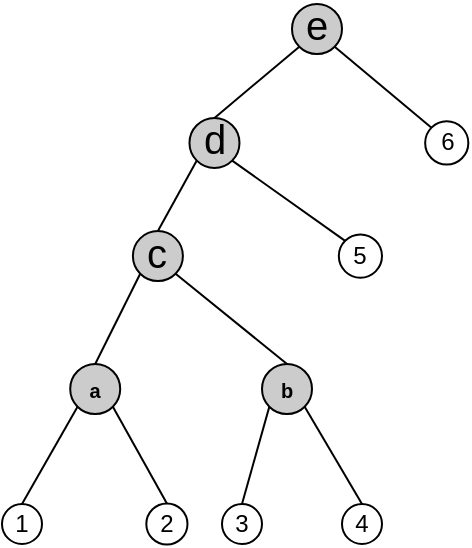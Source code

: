 <mxfile version="22.1.21" type="github">
  <diagram name="Page-1" id="9nLId5k3Yff63Bz5OH_D">
    <mxGraphModel dx="-207" dy="1472" grid="1" gridSize="10" guides="1" tooltips="1" connect="1" arrows="1" fold="1" page="1" pageScale="1" pageWidth="850" pageHeight="1100" math="0" shadow="0">
      <root>
        <mxCell id="0" />
        <mxCell id="1" parent="0" />
        <mxCell id="TPjln3N7VkVI3ZfMpHSB-58" value="&lt;b style=&quot;font-size: 10px;&quot;&gt;b&lt;br style=&quot;font-size: 10px;&quot;&gt;&lt;/b&gt;" style="ellipse;whiteSpace=wrap;html=1;aspect=fixed;fontSize=10;fillColor=#CCCCCC;" parent="1" vertex="1">
          <mxGeometry x="1050.0" y="-669.998" width="25" height="25" as="geometry" />
        </mxCell>
        <mxCell id="TPjln3N7VkVI3ZfMpHSB-59" value="&lt;span style=&quot;font-size: 20px;&quot;&gt;&lt;font style=&quot;font-size: 20px;&quot;&gt;e&lt;/font&gt;&lt;br style=&quot;font-size: 20px;&quot;&gt;&lt;/span&gt;" style="ellipse;whiteSpace=wrap;html=1;aspect=fixed;fontSize=20;fillColor=#CCCCCC;verticalAlign=bottom;fontStyle=0" parent="1" vertex="1">
          <mxGeometry x="1065.001" y="-850" width="25" height="25" as="geometry" />
        </mxCell>
        <mxCell id="TPjln3N7VkVI3ZfMpHSB-60" value="1" style="ellipse;whiteSpace=wrap;html=1;aspect=fixed;fontSize=12;" parent="1" vertex="1">
          <mxGeometry x="920" y="-600.0" width="20" height="20" as="geometry" />
        </mxCell>
        <mxCell id="TPjln3N7VkVI3ZfMpHSB-61" value="3" style="ellipse;whiteSpace=wrap;html=1;aspect=fixed;fontSize=12;" parent="1" vertex="1">
          <mxGeometry x="1030.0" y="-600.0" width="20" height="20" as="geometry" />
        </mxCell>
        <mxCell id="TPjln3N7VkVI3ZfMpHSB-62" value="4" style="ellipse;whiteSpace=wrap;html=1;aspect=fixed;fontSize=12;" parent="1" vertex="1">
          <mxGeometry x="1090.0" y="-600.0" width="20" height="20" as="geometry" />
        </mxCell>
        <mxCell id="TPjln3N7VkVI3ZfMpHSB-63" value="5" style="ellipse;whiteSpace=wrap;html=1;aspect=fixed;fontSize=12;" parent="1" vertex="1">
          <mxGeometry x="1088.414" y="-734.751" width="21.581" height="21.581" as="geometry" />
        </mxCell>
        <mxCell id="TPjln3N7VkVI3ZfMpHSB-65" value="&lt;b style=&quot;font-size: 10px;&quot;&gt;a&lt;br style=&quot;font-size: 10px;&quot;&gt;&lt;/b&gt;" style="ellipse;whiteSpace=wrap;html=1;aspect=fixed;fontSize=10;fillColor=#CCCCCC;" parent="1" vertex="1">
          <mxGeometry x="954.103" y="-669.998" width="25" height="25" as="geometry" />
        </mxCell>
        <mxCell id="TPjln3N7VkVI3ZfMpHSB-66" value="2" style="ellipse;whiteSpace=wrap;html=1;aspect=fixed;fontSize=12;" parent="1" vertex="1">
          <mxGeometry x="992.16" y="-600.29" width="20.581" height="20.58" as="geometry" />
        </mxCell>
        <mxCell id="TPjln3N7VkVI3ZfMpHSB-68" value="6" style="ellipse;whiteSpace=wrap;html=1;aspect=fixed;fontSize=12;" parent="1" vertex="1">
          <mxGeometry x="1131.584" y="-791.331" width="21.581" height="21.581" as="geometry" />
        </mxCell>
        <mxCell id="TPjln3N7VkVI3ZfMpHSB-69" value="&lt;span style=&quot;font-size: 20px;&quot;&gt;&lt;font style=&quot;font-size: 20px;&quot;&gt;d&lt;/font&gt;&lt;br style=&quot;font-size: 20px;&quot;&gt;&lt;/span&gt;" style="ellipse;whiteSpace=wrap;html=1;aspect=fixed;fontSize=20;fillColor=#CCCCCC;verticalAlign=bottom;fontStyle=0" parent="1" vertex="1">
          <mxGeometry x="1013.741" y="-793.04" width="25" height="25" as="geometry" />
        </mxCell>
        <mxCell id="TPjln3N7VkVI3ZfMpHSB-70" value="&lt;span style=&quot;font-size: 20px;&quot;&gt;&lt;span style=&quot;font-size: 20px;&quot;&gt;c&lt;/span&gt;&lt;br style=&quot;font-size: 20px;&quot;&gt;&lt;/span&gt;" style="ellipse;whiteSpace=wrap;html=1;fontSize=20;fillColor=#CCCCCC;aspect=fixed;align=center;verticalAlign=bottom;fontStyle=0" parent="1" vertex="1">
          <mxGeometry x="985.451" y="-736.46" width="25" height="25" as="geometry" />
        </mxCell>
        <mxCell id="TPjln3N7VkVI3ZfMpHSB-71" value="" style="endArrow=none;html=1;rounded=0;entryX=1;entryY=1;entryDx=0;entryDy=0;exitX=0.5;exitY=0;exitDx=0;exitDy=0;" parent="1" source="TPjln3N7VkVI3ZfMpHSB-66" target="TPjln3N7VkVI3ZfMpHSB-65" edge="1">
          <mxGeometry width="50" height="50" relative="1" as="geometry">
            <mxPoint x="1170" y="-690" as="sourcePoint" />
            <mxPoint x="1220" y="-740" as="targetPoint" />
          </mxGeometry>
        </mxCell>
        <mxCell id="TPjln3N7VkVI3ZfMpHSB-72" value="" style="endArrow=none;html=1;rounded=0;exitX=0;exitY=1;exitDx=0;exitDy=0;entryX=0.5;entryY=0;entryDx=0;entryDy=0;" parent="1" source="TPjln3N7VkVI3ZfMpHSB-65" target="TPjln3N7VkVI3ZfMpHSB-60" edge="1">
          <mxGeometry width="50" height="50" relative="1" as="geometry">
            <mxPoint x="1100" y="-660" as="sourcePoint" />
            <mxPoint x="1150" y="-710" as="targetPoint" />
          </mxGeometry>
        </mxCell>
        <mxCell id="TPjln3N7VkVI3ZfMpHSB-73" value="" style="endArrow=none;html=1;rounded=0;exitX=1;exitY=1;exitDx=0;exitDy=0;entryX=0.5;entryY=0;entryDx=0;entryDy=0;" parent="1" source="TPjln3N7VkVI3ZfMpHSB-70" target="TPjln3N7VkVI3ZfMpHSB-58" edge="1">
          <mxGeometry width="50" height="50" relative="1" as="geometry">
            <mxPoint x="1130" y="-680" as="sourcePoint" />
            <mxPoint x="1180" y="-730" as="targetPoint" />
          </mxGeometry>
        </mxCell>
        <mxCell id="TPjln3N7VkVI3ZfMpHSB-74" value="" style="endArrow=none;html=1;rounded=0;entryX=1;entryY=1;entryDx=0;entryDy=0;exitX=0;exitY=0;exitDx=0;exitDy=0;" parent="1" source="TPjln3N7VkVI3ZfMpHSB-63" target="TPjln3N7VkVI3ZfMpHSB-69" edge="1">
          <mxGeometry width="50" height="50" relative="1" as="geometry">
            <mxPoint x="1130" y="-680" as="sourcePoint" />
            <mxPoint x="1180" y="-730" as="targetPoint" />
          </mxGeometry>
        </mxCell>
        <mxCell id="TPjln3N7VkVI3ZfMpHSB-75" value="" style="endArrow=none;html=1;rounded=0;entryX=1;entryY=1;entryDx=0;entryDy=0;exitX=0;exitY=0;exitDx=0;exitDy=0;" parent="1" source="TPjln3N7VkVI3ZfMpHSB-68" target="TPjln3N7VkVI3ZfMpHSB-59" edge="1">
          <mxGeometry width="50" height="50" relative="1" as="geometry">
            <mxPoint x="1130" y="-680" as="sourcePoint" />
            <mxPoint x="1180" y="-730" as="targetPoint" />
          </mxGeometry>
        </mxCell>
        <mxCell id="TPjln3N7VkVI3ZfMpHSB-77" value="" style="endArrow=none;html=1;rounded=0;entryX=0;entryY=1;entryDx=0;entryDy=0;exitX=0.5;exitY=0;exitDx=0;exitDy=0;" parent="1" source="TPjln3N7VkVI3ZfMpHSB-65" target="TPjln3N7VkVI3ZfMpHSB-70" edge="1">
          <mxGeometry width="50" height="50" relative="1" as="geometry">
            <mxPoint x="1080" y="-670" as="sourcePoint" />
            <mxPoint x="1130" y="-720" as="targetPoint" />
          </mxGeometry>
        </mxCell>
        <mxCell id="TPjln3N7VkVI3ZfMpHSB-78" value="" style="endArrow=none;html=1;rounded=0;entryX=0;entryY=1;entryDx=0;entryDy=0;exitX=0.5;exitY=0;exitDx=0;exitDy=0;" parent="1" source="TPjln3N7VkVI3ZfMpHSB-70" target="TPjln3N7VkVI3ZfMpHSB-69" edge="1">
          <mxGeometry width="50" height="50" relative="1" as="geometry">
            <mxPoint x="1080" y="-670" as="sourcePoint" />
            <mxPoint x="1130" y="-720" as="targetPoint" />
          </mxGeometry>
        </mxCell>
        <mxCell id="TPjln3N7VkVI3ZfMpHSB-79" value="" style="endArrow=none;html=1;rounded=0;entryX=0;entryY=1;entryDx=0;entryDy=0;exitX=0.5;exitY=0;exitDx=0;exitDy=0;" parent="1" source="TPjln3N7VkVI3ZfMpHSB-69" target="TPjln3N7VkVI3ZfMpHSB-59" edge="1">
          <mxGeometry width="50" height="50" relative="1" as="geometry">
            <mxPoint x="1080" y="-670" as="sourcePoint" />
            <mxPoint x="1130" y="-720" as="targetPoint" />
          </mxGeometry>
        </mxCell>
        <mxCell id="VCHobz935w4u5iutOep8-5" value="" style="endArrow=none;html=1;rounded=0;entryX=0;entryY=1;entryDx=0;entryDy=0;exitX=0.5;exitY=0;exitDx=0;exitDy=0;" edge="1" parent="1" source="TPjln3N7VkVI3ZfMpHSB-61" target="TPjln3N7VkVI3ZfMpHSB-58">
          <mxGeometry width="50" height="50" relative="1" as="geometry">
            <mxPoint x="1080" y="-660" as="sourcePoint" />
            <mxPoint x="1130" y="-710" as="targetPoint" />
          </mxGeometry>
        </mxCell>
        <mxCell id="VCHobz935w4u5iutOep8-6" value="" style="endArrow=none;html=1;rounded=0;entryX=0.5;entryY=0;entryDx=0;entryDy=0;exitX=1;exitY=1;exitDx=0;exitDy=0;" edge="1" parent="1" source="TPjln3N7VkVI3ZfMpHSB-58" target="TPjln3N7VkVI3ZfMpHSB-62">
          <mxGeometry width="50" height="50" relative="1" as="geometry">
            <mxPoint x="1080" y="-660" as="sourcePoint" />
            <mxPoint x="1130" y="-710" as="targetPoint" />
          </mxGeometry>
        </mxCell>
      </root>
    </mxGraphModel>
  </diagram>
</mxfile>
